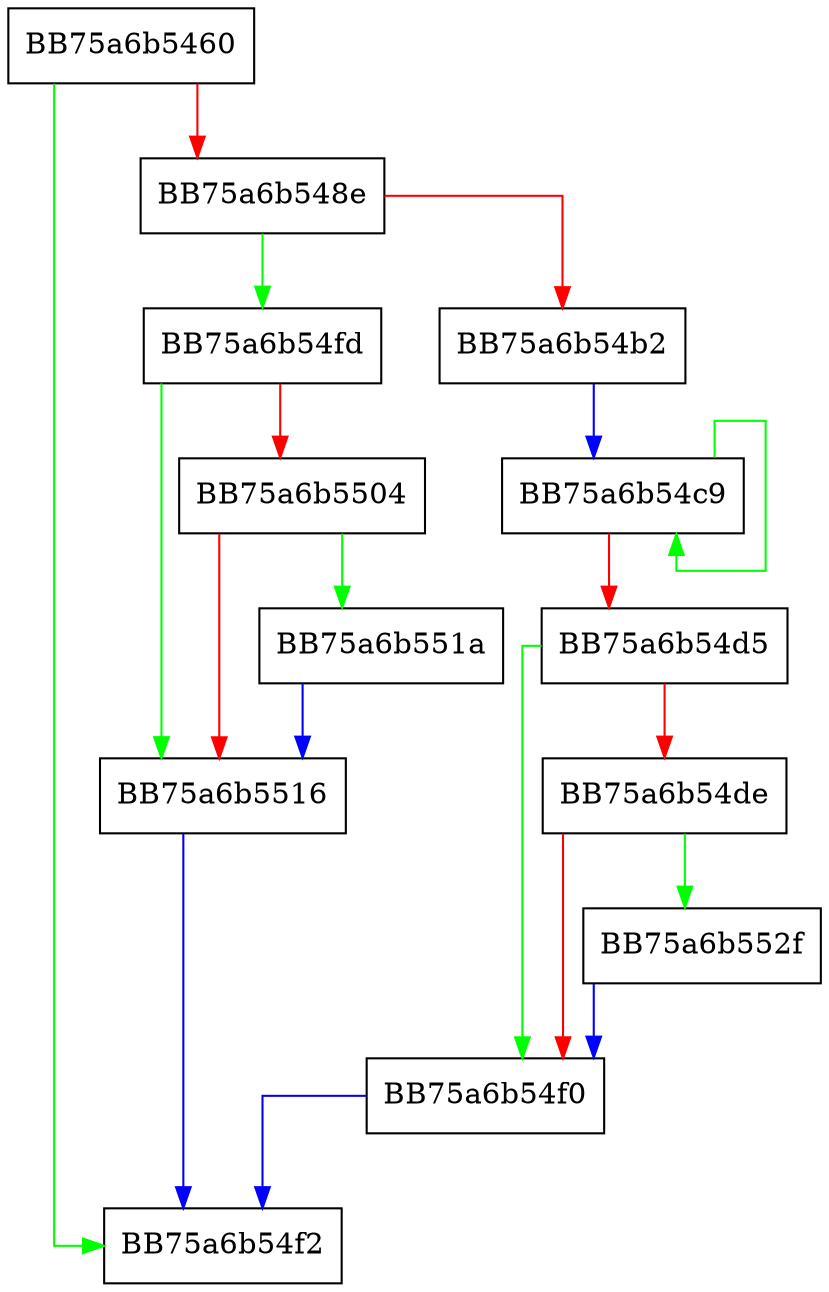 digraph isAMPorMonitoredPPID {
  node [shape="box"];
  graph [splines=ortho];
  BB75a6b5460 -> BB75a6b54f2 [color="green"];
  BB75a6b5460 -> BB75a6b548e [color="red"];
  BB75a6b548e -> BB75a6b54fd [color="green"];
  BB75a6b548e -> BB75a6b54b2 [color="red"];
  BB75a6b54b2 -> BB75a6b54c9 [color="blue"];
  BB75a6b54c9 -> BB75a6b54c9 [color="green"];
  BB75a6b54c9 -> BB75a6b54d5 [color="red"];
  BB75a6b54d5 -> BB75a6b54f0 [color="green"];
  BB75a6b54d5 -> BB75a6b54de [color="red"];
  BB75a6b54de -> BB75a6b552f [color="green"];
  BB75a6b54de -> BB75a6b54f0 [color="red"];
  BB75a6b54f0 -> BB75a6b54f2 [color="blue"];
  BB75a6b54fd -> BB75a6b5516 [color="green"];
  BB75a6b54fd -> BB75a6b5504 [color="red"];
  BB75a6b5504 -> BB75a6b551a [color="green"];
  BB75a6b5504 -> BB75a6b5516 [color="red"];
  BB75a6b5516 -> BB75a6b54f2 [color="blue"];
  BB75a6b551a -> BB75a6b5516 [color="blue"];
  BB75a6b552f -> BB75a6b54f0 [color="blue"];
}